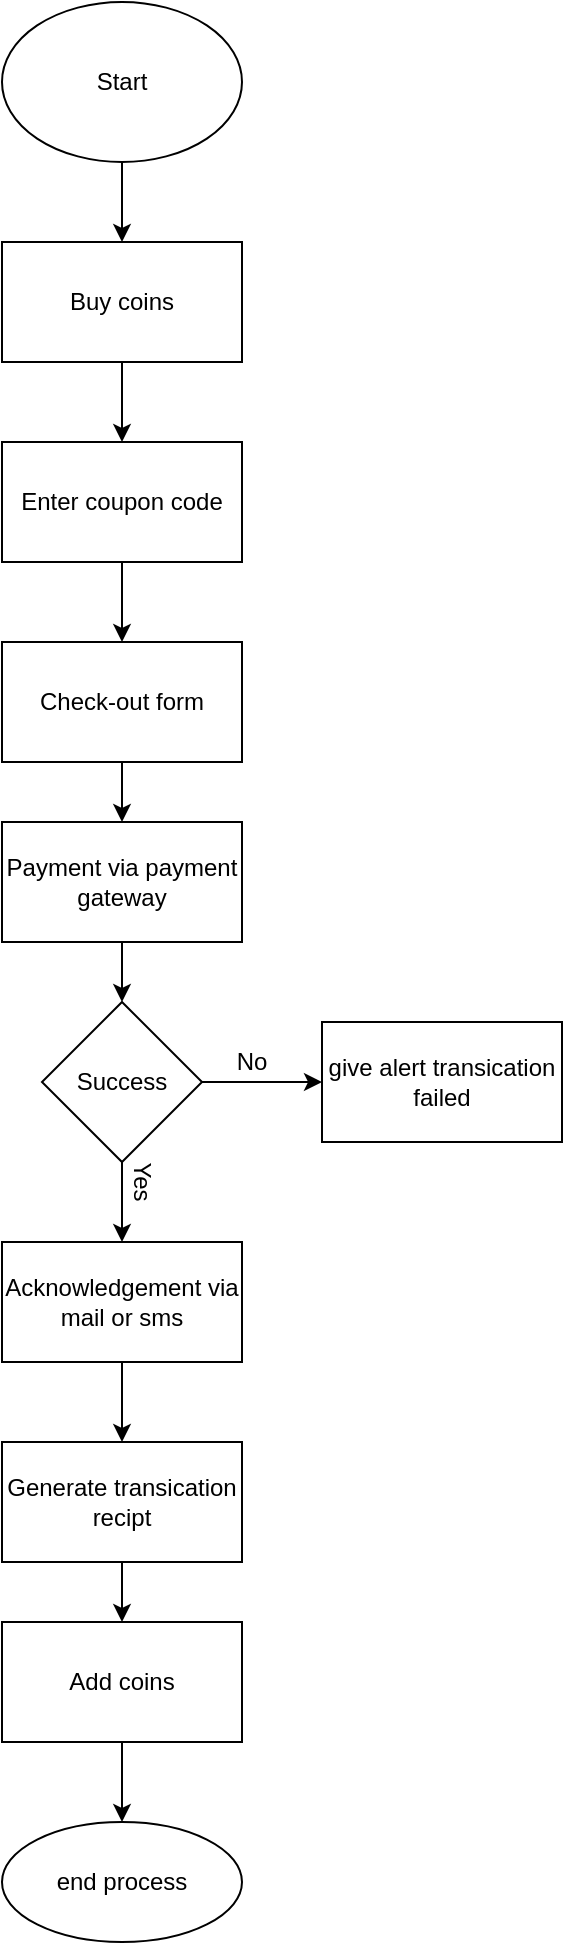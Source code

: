 <mxfile version="19.0.3" type="github">
  <diagram id="GEBR8Ax__L0S2gC_lqhw" name="Page-1">
    <mxGraphModel dx="1278" dy="615" grid="1" gridSize="10" guides="1" tooltips="1" connect="1" arrows="1" fold="1" page="1" pageScale="1" pageWidth="2339" pageHeight="3300" math="0" shadow="0">
      <root>
        <mxCell id="0" />
        <mxCell id="1" parent="0" />
        <mxCell id="8oDTFzYaeC3sgw6wL3v6-3" value="" style="edgeStyle=orthogonalEdgeStyle;rounded=0;orthogonalLoop=1;jettySize=auto;html=1;" edge="1" parent="1" source="8oDTFzYaeC3sgw6wL3v6-1" target="8oDTFzYaeC3sgw6wL3v6-2">
          <mxGeometry relative="1" as="geometry" />
        </mxCell>
        <mxCell id="8oDTFzYaeC3sgw6wL3v6-1" value="Start" style="ellipse;whiteSpace=wrap;html=1;" vertex="1" parent="1">
          <mxGeometry x="520" y="40" width="120" height="80" as="geometry" />
        </mxCell>
        <mxCell id="8oDTFzYaeC3sgw6wL3v6-5" value="" style="edgeStyle=orthogonalEdgeStyle;rounded=0;orthogonalLoop=1;jettySize=auto;html=1;" edge="1" parent="1" source="8oDTFzYaeC3sgw6wL3v6-2" target="8oDTFzYaeC3sgw6wL3v6-4">
          <mxGeometry relative="1" as="geometry" />
        </mxCell>
        <mxCell id="8oDTFzYaeC3sgw6wL3v6-2" value="Buy coins" style="whiteSpace=wrap;html=1;" vertex="1" parent="1">
          <mxGeometry x="520" y="160" width="120" height="60" as="geometry" />
        </mxCell>
        <mxCell id="8oDTFzYaeC3sgw6wL3v6-7" value="" style="edgeStyle=orthogonalEdgeStyle;rounded=0;orthogonalLoop=1;jettySize=auto;html=1;" edge="1" parent="1" source="8oDTFzYaeC3sgw6wL3v6-4" target="8oDTFzYaeC3sgw6wL3v6-6">
          <mxGeometry relative="1" as="geometry" />
        </mxCell>
        <mxCell id="8oDTFzYaeC3sgw6wL3v6-4" value="Enter coupon code" style="whiteSpace=wrap;html=1;" vertex="1" parent="1">
          <mxGeometry x="520" y="260" width="120" height="60" as="geometry" />
        </mxCell>
        <mxCell id="8oDTFzYaeC3sgw6wL3v6-9" value="" style="edgeStyle=orthogonalEdgeStyle;rounded=0;orthogonalLoop=1;jettySize=auto;html=1;" edge="1" parent="1" source="8oDTFzYaeC3sgw6wL3v6-6" target="8oDTFzYaeC3sgw6wL3v6-8">
          <mxGeometry relative="1" as="geometry" />
        </mxCell>
        <mxCell id="8oDTFzYaeC3sgw6wL3v6-6" value="Check-out form" style="whiteSpace=wrap;html=1;" vertex="1" parent="1">
          <mxGeometry x="520" y="360" width="120" height="60" as="geometry" />
        </mxCell>
        <mxCell id="8oDTFzYaeC3sgw6wL3v6-11" value="" style="edgeStyle=orthogonalEdgeStyle;rounded=0;orthogonalLoop=1;jettySize=auto;html=1;" edge="1" parent="1" source="8oDTFzYaeC3sgw6wL3v6-8" target="8oDTFzYaeC3sgw6wL3v6-10">
          <mxGeometry relative="1" as="geometry" />
        </mxCell>
        <mxCell id="8oDTFzYaeC3sgw6wL3v6-8" value="Payment via payment gateway" style="whiteSpace=wrap;html=1;" vertex="1" parent="1">
          <mxGeometry x="520" y="450" width="120" height="60" as="geometry" />
        </mxCell>
        <mxCell id="8oDTFzYaeC3sgw6wL3v6-21" value="" style="edgeStyle=orthogonalEdgeStyle;rounded=0;orthogonalLoop=1;jettySize=auto;html=1;" edge="1" parent="1" source="8oDTFzYaeC3sgw6wL3v6-10" target="8oDTFzYaeC3sgw6wL3v6-20">
          <mxGeometry relative="1" as="geometry" />
        </mxCell>
        <mxCell id="8oDTFzYaeC3sgw6wL3v6-24" style="edgeStyle=orthogonalEdgeStyle;rounded=0;orthogonalLoop=1;jettySize=auto;html=1;entryX=0.5;entryY=0;entryDx=0;entryDy=0;" edge="1" parent="1" source="8oDTFzYaeC3sgw6wL3v6-10" target="8oDTFzYaeC3sgw6wL3v6-12">
          <mxGeometry relative="1" as="geometry" />
        </mxCell>
        <mxCell id="8oDTFzYaeC3sgw6wL3v6-10" value="Success" style="rhombus;whiteSpace=wrap;html=1;" vertex="1" parent="1">
          <mxGeometry x="540" y="540" width="80" height="80" as="geometry" />
        </mxCell>
        <mxCell id="8oDTFzYaeC3sgw6wL3v6-15" value="" style="edgeStyle=orthogonalEdgeStyle;rounded=0;orthogonalLoop=1;jettySize=auto;html=1;" edge="1" parent="1" source="8oDTFzYaeC3sgw6wL3v6-12" target="8oDTFzYaeC3sgw6wL3v6-14">
          <mxGeometry relative="1" as="geometry" />
        </mxCell>
        <mxCell id="8oDTFzYaeC3sgw6wL3v6-12" value="Acknowledgement via mail or sms" style="whiteSpace=wrap;html=1;" vertex="1" parent="1">
          <mxGeometry x="520" y="660" width="120" height="60" as="geometry" />
        </mxCell>
        <mxCell id="8oDTFzYaeC3sgw6wL3v6-17" value="" style="edgeStyle=orthogonalEdgeStyle;rounded=0;orthogonalLoop=1;jettySize=auto;html=1;" edge="1" parent="1" source="8oDTFzYaeC3sgw6wL3v6-14" target="8oDTFzYaeC3sgw6wL3v6-16">
          <mxGeometry relative="1" as="geometry" />
        </mxCell>
        <mxCell id="8oDTFzYaeC3sgw6wL3v6-14" value="Generate transication&lt;br&gt;recipt" style="whiteSpace=wrap;html=1;" vertex="1" parent="1">
          <mxGeometry x="520" y="760" width="120" height="60" as="geometry" />
        </mxCell>
        <mxCell id="8oDTFzYaeC3sgw6wL3v6-19" value="" style="edgeStyle=orthogonalEdgeStyle;rounded=0;orthogonalLoop=1;jettySize=auto;html=1;" edge="1" parent="1" source="8oDTFzYaeC3sgw6wL3v6-16" target="8oDTFzYaeC3sgw6wL3v6-18">
          <mxGeometry relative="1" as="geometry" />
        </mxCell>
        <mxCell id="8oDTFzYaeC3sgw6wL3v6-16" value="Add coins" style="whiteSpace=wrap;html=1;" vertex="1" parent="1">
          <mxGeometry x="520" y="850" width="120" height="60" as="geometry" />
        </mxCell>
        <mxCell id="8oDTFzYaeC3sgw6wL3v6-18" value="end process" style="ellipse;whiteSpace=wrap;html=1;" vertex="1" parent="1">
          <mxGeometry x="520" y="950" width="120" height="60" as="geometry" />
        </mxCell>
        <mxCell id="8oDTFzYaeC3sgw6wL3v6-20" value="give alert transication failed" style="whiteSpace=wrap;html=1;" vertex="1" parent="1">
          <mxGeometry x="680" y="550" width="120" height="60" as="geometry" />
        </mxCell>
        <mxCell id="8oDTFzYaeC3sgw6wL3v6-22" value="Yes" style="text;html=1;strokeColor=none;fillColor=none;align=center;verticalAlign=middle;whiteSpace=wrap;rounded=0;rotation=90;" vertex="1" parent="1">
          <mxGeometry x="570" y="620" width="40" height="20" as="geometry" />
        </mxCell>
        <mxCell id="8oDTFzYaeC3sgw6wL3v6-25" value="No" style="text;html=1;strokeColor=none;fillColor=none;align=center;verticalAlign=middle;whiteSpace=wrap;rounded=0;" vertex="1" parent="1">
          <mxGeometry x="620" y="560" width="50" height="20" as="geometry" />
        </mxCell>
      </root>
    </mxGraphModel>
  </diagram>
</mxfile>
